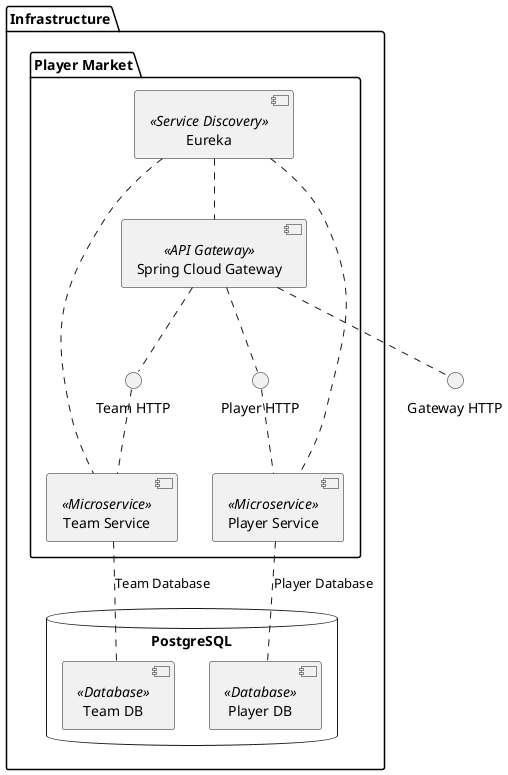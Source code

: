 @startuml

package "Infrastructure" as infra {

    database "PostgreSQL" as rdbms {
        component "Team DB" as team_db <<Database>>
        component "Player DB" as player_db <<Database>>
    }

    package "Player Market" as internal {
        component "Eureka" as service_discovery <<Service Discovery>>

        component "Spring Cloud Gateway" as gateway <<API Gateway>>

        component "Team Service" as team_svc <<Microservice>>

        component "Player Service" as player_svc <<Microservice>>

        interface "Team HTTP" as team_svc_http
        team_svc_http .. team_svc

        interface "Player HTTP" as player_svc_http
        player_svc_http .. player_svc

        gateway .. player_svc_http
        gateway .. team_svc_http
        service_discovery .. team_svc
        service_discovery .. player_svc
        service_discovery .. gateway

    }

    team_svc .. team_db : Team Database
    player_svc .. player_db : Player Database

}

interface "Gateway HTTP" as gateway_http
gateway .. gateway_http




@enduml
